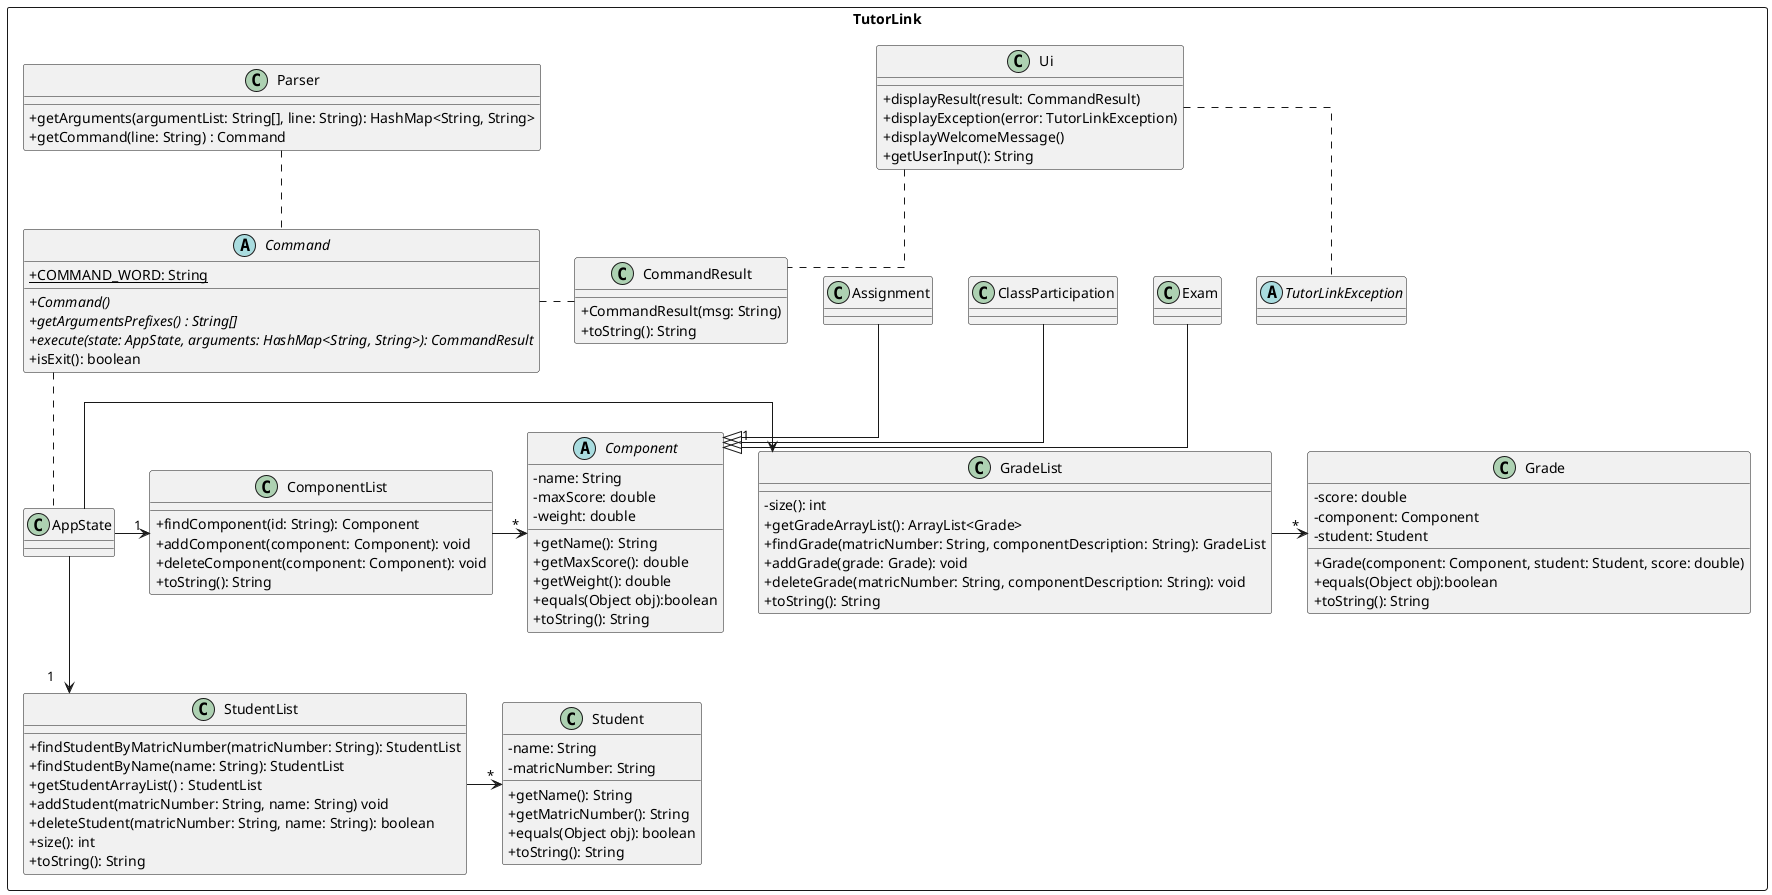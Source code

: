 @startuml App Diagram

'https://plantuml.com/class-diagram
' !include Style.puml
skinparam classAttributeIconSize 0
skinparam classMethodIconSize 0
skinparam linetype ortho

package TutorLink <<Rectangle>>{

class CommandResult {
    + CommandResult(msg: String)
    + toString(): String
}

class Ui {
    + displayResult(result: CommandResult)
    + displayException(error: TutorLinkException)
    + displayWelcomeMessage()
    + getUserInput(): String
}

Ui .. CommandResult

Ui .. TutorLinkException

abstract class TutorLinkException

abstract class Command {
    + {static}COMMAND_WORD: String
    + Command() {abstract}
    + {abstract} getArgumentsPrefixes() : String[]
    + execute(state: AppState, arguments: HashMap<String, String>): CommandResult {abstract}
    + isExit(): boolean
}

Command ..right.. CommandResult


abstract class Component {
    - name: String
    - maxScore: double
    - weight: double
    + getName(): String
    + getMaxScore(): double
    + getWeight(): double
    + equals(Object obj):boolean
    + toString(): String
}
class Exam
class ClassParticipation
class Assignment

Exam --|> Component
ClassParticipation --|> Component
Assignment --|> Component


class Student{
    - name: String
    - matricNumber: String
    + getName(): String
    + getMatricNumber(): String
    + equals(Object obj): boolean
    + toString(): String
}

class Grade{
    - score: double
    - component: Component
    - student: Student
    + Grade(component: Component, student: Student, score: double)
    + equals(Object obj):boolean
    + toString(): String
}


class AppState
class GradeList{
	- size(): int
	+ getGradeArrayList(): ArrayList<Grade>
    + findGrade(matricNumber: String, componentDescription: String): GradeList
    + addGrade(grade: Grade): void
    + deleteGrade(matricNumber: String, componentDescription: String): void
    + toString(): String
}
class StudentList {
    + findStudentByMatricNumber(matricNumber: String): StudentList
    + findStudentByName(name: String): StudentList
	+ getStudentArrayList() : StudentList
    + addStudent(matricNumber: String, name: String) void
    + deleteStudent(matricNumber: String, name: String): boolean
    + size(): int
    + toString(): String
}
class ComponentList {
    + findComponent(id: String): Component
    + addComponent(component: Component): void
    + deleteComponent(component: Component): void
    + toString(): String
}

AppState -> "1" GradeList
AppState --> "1" StudentList
AppState -> "1" ComponentList

GradeList -> "*" Grade
ComponentList -> "*" Component
StudentList -> "*" Student

Command .. AppState

class Parser {
    + getArguments(argumentList: String[], line: String): HashMap<String, String>
    + getCommand(line: String) : Command
}

Parser .. Command

}

@enduml
